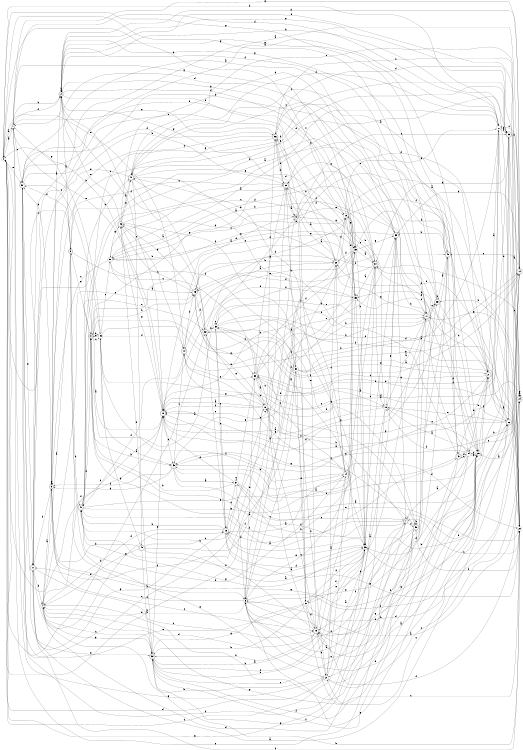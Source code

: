 digraph n47_7 {
__start0 [label="" shape="none"];

rankdir=LR;
size="8,5";

s0 [style="filled", color="black", fillcolor="white" shape="circle", label="0"];
s1 [style="filled", color="black", fillcolor="white" shape="circle", label="1"];
s2 [style="rounded,filled", color="black", fillcolor="white" shape="doublecircle", label="2"];
s3 [style="rounded,filled", color="black", fillcolor="white" shape="doublecircle", label="3"];
s4 [style="filled", color="black", fillcolor="white" shape="circle", label="4"];
s5 [style="rounded,filled", color="black", fillcolor="white" shape="doublecircle", label="5"];
s6 [style="filled", color="black", fillcolor="white" shape="circle", label="6"];
s7 [style="rounded,filled", color="black", fillcolor="white" shape="doublecircle", label="7"];
s8 [style="rounded,filled", color="black", fillcolor="white" shape="doublecircle", label="8"];
s9 [style="rounded,filled", color="black", fillcolor="white" shape="doublecircle", label="9"];
s10 [style="rounded,filled", color="black", fillcolor="white" shape="doublecircle", label="10"];
s11 [style="rounded,filled", color="black", fillcolor="white" shape="doublecircle", label="11"];
s12 [style="rounded,filled", color="black", fillcolor="white" shape="doublecircle", label="12"];
s13 [style="rounded,filled", color="black", fillcolor="white" shape="doublecircle", label="13"];
s14 [style="filled", color="black", fillcolor="white" shape="circle", label="14"];
s15 [style="rounded,filled", color="black", fillcolor="white" shape="doublecircle", label="15"];
s16 [style="filled", color="black", fillcolor="white" shape="circle", label="16"];
s17 [style="rounded,filled", color="black", fillcolor="white" shape="doublecircle", label="17"];
s18 [style="filled", color="black", fillcolor="white" shape="circle", label="18"];
s19 [style="filled", color="black", fillcolor="white" shape="circle", label="19"];
s20 [style="filled", color="black", fillcolor="white" shape="circle", label="20"];
s21 [style="rounded,filled", color="black", fillcolor="white" shape="doublecircle", label="21"];
s22 [style="filled", color="black", fillcolor="white" shape="circle", label="22"];
s23 [style="rounded,filled", color="black", fillcolor="white" shape="doublecircle", label="23"];
s24 [style="rounded,filled", color="black", fillcolor="white" shape="doublecircle", label="24"];
s25 [style="filled", color="black", fillcolor="white" shape="circle", label="25"];
s26 [style="rounded,filled", color="black", fillcolor="white" shape="doublecircle", label="26"];
s27 [style="filled", color="black", fillcolor="white" shape="circle", label="27"];
s28 [style="filled", color="black", fillcolor="white" shape="circle", label="28"];
s29 [style="rounded,filled", color="black", fillcolor="white" shape="doublecircle", label="29"];
s30 [style="filled", color="black", fillcolor="white" shape="circle", label="30"];
s31 [style="filled", color="black", fillcolor="white" shape="circle", label="31"];
s32 [style="rounded,filled", color="black", fillcolor="white" shape="doublecircle", label="32"];
s33 [style="filled", color="black", fillcolor="white" shape="circle", label="33"];
s34 [style="rounded,filled", color="black", fillcolor="white" shape="doublecircle", label="34"];
s35 [style="filled", color="black", fillcolor="white" shape="circle", label="35"];
s36 [style="filled", color="black", fillcolor="white" shape="circle", label="36"];
s37 [style="filled", color="black", fillcolor="white" shape="circle", label="37"];
s38 [style="rounded,filled", color="black", fillcolor="white" shape="doublecircle", label="38"];
s39 [style="rounded,filled", color="black", fillcolor="white" shape="doublecircle", label="39"];
s40 [style="rounded,filled", color="black", fillcolor="white" shape="doublecircle", label="40"];
s41 [style="rounded,filled", color="black", fillcolor="white" shape="doublecircle", label="41"];
s42 [style="rounded,filled", color="black", fillcolor="white" shape="doublecircle", label="42"];
s43 [style="rounded,filled", color="black", fillcolor="white" shape="doublecircle", label="43"];
s44 [style="rounded,filled", color="black", fillcolor="white" shape="doublecircle", label="44"];
s45 [style="rounded,filled", color="black", fillcolor="white" shape="doublecircle", label="45"];
s46 [style="rounded,filled", color="black", fillcolor="white" shape="doublecircle", label="46"];
s47 [style="rounded,filled", color="black", fillcolor="white" shape="doublecircle", label="47"];
s48 [style="rounded,filled", color="black", fillcolor="white" shape="doublecircle", label="48"];
s49 [style="filled", color="black", fillcolor="white" shape="circle", label="49"];
s50 [style="rounded,filled", color="black", fillcolor="white" shape="doublecircle", label="50"];
s51 [style="filled", color="black", fillcolor="white" shape="circle", label="51"];
s52 [style="rounded,filled", color="black", fillcolor="white" shape="doublecircle", label="52"];
s53 [style="filled", color="black", fillcolor="white" shape="circle", label="53"];
s54 [style="filled", color="black", fillcolor="white" shape="circle", label="54"];
s55 [style="rounded,filled", color="black", fillcolor="white" shape="doublecircle", label="55"];
s56 [style="rounded,filled", color="black", fillcolor="white" shape="doublecircle", label="56"];
s57 [style="rounded,filled", color="black", fillcolor="white" shape="doublecircle", label="57"];
s0 -> s1 [label="a"];
s0 -> s22 [label="b"];
s0 -> s36 [label="c"];
s0 -> s52 [label="d"];
s0 -> s57 [label="e"];
s0 -> s3 [label="f"];
s0 -> s40 [label="g"];
s1 -> s0 [label="a"];
s1 -> s2 [label="b"];
s1 -> s57 [label="c"];
s1 -> s22 [label="d"];
s1 -> s10 [label="e"];
s1 -> s2 [label="f"];
s1 -> s12 [label="g"];
s2 -> s3 [label="a"];
s2 -> s2 [label="b"];
s2 -> s54 [label="c"];
s2 -> s33 [label="d"];
s2 -> s23 [label="e"];
s2 -> s19 [label="f"];
s2 -> s35 [label="g"];
s3 -> s4 [label="a"];
s3 -> s41 [label="b"];
s3 -> s38 [label="c"];
s3 -> s17 [label="d"];
s3 -> s27 [label="e"];
s3 -> s57 [label="f"];
s3 -> s26 [label="g"];
s4 -> s5 [label="a"];
s4 -> s40 [label="b"];
s4 -> s32 [label="c"];
s4 -> s7 [label="d"];
s4 -> s45 [label="e"];
s4 -> s10 [label="f"];
s4 -> s32 [label="g"];
s5 -> s2 [label="a"];
s5 -> s6 [label="b"];
s5 -> s15 [label="c"];
s5 -> s57 [label="d"];
s5 -> s23 [label="e"];
s5 -> s11 [label="f"];
s5 -> s5 [label="g"];
s6 -> s7 [label="a"];
s6 -> s24 [label="b"];
s6 -> s30 [label="c"];
s6 -> s38 [label="d"];
s6 -> s4 [label="e"];
s6 -> s5 [label="f"];
s6 -> s23 [label="g"];
s7 -> s8 [label="a"];
s7 -> s16 [label="b"];
s7 -> s32 [label="c"];
s7 -> s50 [label="d"];
s7 -> s26 [label="e"];
s7 -> s8 [label="f"];
s7 -> s32 [label="g"];
s8 -> s9 [label="a"];
s8 -> s43 [label="b"];
s8 -> s49 [label="c"];
s8 -> s49 [label="d"];
s8 -> s3 [label="e"];
s8 -> s21 [label="f"];
s8 -> s29 [label="g"];
s9 -> s10 [label="a"];
s9 -> s6 [label="b"];
s9 -> s23 [label="c"];
s9 -> s26 [label="d"];
s9 -> s34 [label="e"];
s9 -> s31 [label="f"];
s9 -> s34 [label="g"];
s10 -> s11 [label="a"];
s10 -> s1 [label="b"];
s10 -> s2 [label="c"];
s10 -> s43 [label="d"];
s10 -> s35 [label="e"];
s10 -> s0 [label="f"];
s10 -> s46 [label="g"];
s11 -> s12 [label="a"];
s11 -> s55 [label="b"];
s11 -> s15 [label="c"];
s11 -> s4 [label="d"];
s11 -> s32 [label="e"];
s11 -> s20 [label="f"];
s11 -> s13 [label="g"];
s12 -> s13 [label="a"];
s12 -> s55 [label="b"];
s12 -> s22 [label="c"];
s12 -> s2 [label="d"];
s12 -> s40 [label="e"];
s12 -> s6 [label="f"];
s12 -> s43 [label="g"];
s13 -> s14 [label="a"];
s13 -> s41 [label="b"];
s13 -> s37 [label="c"];
s13 -> s4 [label="d"];
s13 -> s53 [label="e"];
s13 -> s36 [label="f"];
s13 -> s20 [label="g"];
s14 -> s15 [label="a"];
s14 -> s41 [label="b"];
s14 -> s53 [label="c"];
s14 -> s20 [label="d"];
s14 -> s47 [label="e"];
s14 -> s49 [label="f"];
s14 -> s47 [label="g"];
s15 -> s16 [label="a"];
s15 -> s41 [label="b"];
s15 -> s53 [label="c"];
s15 -> s4 [label="d"];
s15 -> s57 [label="e"];
s15 -> s32 [label="f"];
s15 -> s27 [label="g"];
s16 -> s10 [label="a"];
s16 -> s17 [label="b"];
s16 -> s57 [label="c"];
s16 -> s56 [label="d"];
s16 -> s52 [label="e"];
s16 -> s10 [label="f"];
s16 -> s44 [label="g"];
s17 -> s18 [label="a"];
s17 -> s55 [label="b"];
s17 -> s39 [label="c"];
s17 -> s25 [label="d"];
s17 -> s27 [label="e"];
s17 -> s2 [label="f"];
s17 -> s28 [label="g"];
s18 -> s10 [label="a"];
s18 -> s19 [label="b"];
s18 -> s25 [label="c"];
s18 -> s16 [label="d"];
s18 -> s55 [label="e"];
s18 -> s57 [label="f"];
s18 -> s0 [label="g"];
s19 -> s20 [label="a"];
s19 -> s0 [label="b"];
s19 -> s51 [label="c"];
s19 -> s35 [label="d"];
s19 -> s22 [label="e"];
s19 -> s21 [label="f"];
s19 -> s33 [label="g"];
s20 -> s21 [label="a"];
s20 -> s39 [label="b"];
s20 -> s7 [label="c"];
s20 -> s56 [label="d"];
s20 -> s2 [label="e"];
s20 -> s50 [label="f"];
s20 -> s17 [label="g"];
s21 -> s22 [label="a"];
s21 -> s54 [label="b"];
s21 -> s38 [label="c"];
s21 -> s35 [label="d"];
s21 -> s35 [label="e"];
s21 -> s43 [label="f"];
s21 -> s15 [label="g"];
s22 -> s11 [label="a"];
s22 -> s23 [label="b"];
s22 -> s51 [label="c"];
s22 -> s26 [label="d"];
s22 -> s23 [label="e"];
s22 -> s38 [label="f"];
s22 -> s10 [label="g"];
s23 -> s24 [label="a"];
s23 -> s12 [label="b"];
s23 -> s20 [label="c"];
s23 -> s6 [label="d"];
s23 -> s10 [label="e"];
s23 -> s5 [label="f"];
s23 -> s34 [label="g"];
s24 -> s25 [label="a"];
s24 -> s24 [label="b"];
s24 -> s56 [label="c"];
s24 -> s38 [label="d"];
s24 -> s47 [label="e"];
s24 -> s15 [label="f"];
s24 -> s24 [label="g"];
s25 -> s18 [label="a"];
s25 -> s26 [label="b"];
s25 -> s54 [label="c"];
s25 -> s15 [label="d"];
s25 -> s34 [label="e"];
s25 -> s21 [label="f"];
s25 -> s6 [label="g"];
s26 -> s11 [label="a"];
s26 -> s2 [label="b"];
s26 -> s27 [label="c"];
s26 -> s28 [label="d"];
s26 -> s18 [label="e"];
s26 -> s52 [label="f"];
s26 -> s16 [label="g"];
s27 -> s25 [label="a"];
s27 -> s4 [label="b"];
s27 -> s12 [label="c"];
s27 -> s0 [label="d"];
s27 -> s14 [label="e"];
s27 -> s28 [label="f"];
s27 -> s1 [label="g"];
s28 -> s29 [label="a"];
s28 -> s45 [label="b"];
s28 -> s6 [label="c"];
s28 -> s19 [label="d"];
s28 -> s29 [label="e"];
s28 -> s13 [label="f"];
s28 -> s14 [label="g"];
s29 -> s9 [label="a"];
s29 -> s30 [label="b"];
s29 -> s3 [label="c"];
s29 -> s19 [label="d"];
s29 -> s56 [label="e"];
s29 -> s11 [label="f"];
s29 -> s2 [label="g"];
s30 -> s20 [label="a"];
s30 -> s27 [label="b"];
s30 -> s0 [label="c"];
s30 -> s12 [label="d"];
s30 -> s31 [label="e"];
s30 -> s45 [label="f"];
s30 -> s12 [label="g"];
s31 -> s24 [label="a"];
s31 -> s32 [label="b"];
s31 -> s20 [label="c"];
s31 -> s15 [label="d"];
s31 -> s57 [label="e"];
s31 -> s36 [label="f"];
s31 -> s32 [label="g"];
s32 -> s33 [label="a"];
s32 -> s20 [label="b"];
s32 -> s36 [label="c"];
s32 -> s46 [label="d"];
s32 -> s36 [label="e"];
s32 -> s39 [label="f"];
s32 -> s10 [label="g"];
s33 -> s34 [label="a"];
s33 -> s36 [label="b"];
s33 -> s43 [label="c"];
s33 -> s28 [label="d"];
s33 -> s44 [label="e"];
s33 -> s21 [label="f"];
s33 -> s55 [label="g"];
s34 -> s35 [label="a"];
s34 -> s13 [label="b"];
s34 -> s19 [label="c"];
s34 -> s1 [label="d"];
s34 -> s29 [label="e"];
s34 -> s45 [label="f"];
s34 -> s18 [label="g"];
s35 -> s36 [label="a"];
s35 -> s10 [label="b"];
s35 -> s6 [label="c"];
s35 -> s56 [label="d"];
s35 -> s10 [label="e"];
s35 -> s53 [label="f"];
s35 -> s1 [label="g"];
s36 -> s27 [label="a"];
s36 -> s25 [label="b"];
s36 -> s34 [label="c"];
s36 -> s31 [label="d"];
s36 -> s13 [label="e"];
s36 -> s37 [label="f"];
s36 -> s41 [label="g"];
s37 -> s25 [label="a"];
s37 -> s8 [label="b"];
s37 -> s37 [label="c"];
s37 -> s10 [label="d"];
s37 -> s7 [label="e"];
s37 -> s6 [label="f"];
s37 -> s38 [label="g"];
s38 -> s16 [label="a"];
s38 -> s39 [label="b"];
s38 -> s18 [label="c"];
s38 -> s26 [label="d"];
s38 -> s55 [label="e"];
s38 -> s33 [label="f"];
s38 -> s29 [label="g"];
s39 -> s40 [label="a"];
s39 -> s39 [label="b"];
s39 -> s47 [label="c"];
s39 -> s25 [label="d"];
s39 -> s29 [label="e"];
s39 -> s10 [label="f"];
s39 -> s0 [label="g"];
s40 -> s41 [label="a"];
s40 -> s55 [label="b"];
s40 -> s47 [label="c"];
s40 -> s10 [label="d"];
s40 -> s6 [label="e"];
s40 -> s42 [label="f"];
s40 -> s2 [label="g"];
s41 -> s42 [label="a"];
s41 -> s47 [label="b"];
s41 -> s52 [label="c"];
s41 -> s8 [label="d"];
s41 -> s33 [label="e"];
s41 -> s36 [label="f"];
s41 -> s34 [label="g"];
s42 -> s43 [label="a"];
s42 -> s21 [label="b"];
s42 -> s24 [label="c"];
s42 -> s54 [label="d"];
s42 -> s45 [label="e"];
s42 -> s32 [label="f"];
s42 -> s4 [label="g"];
s43 -> s37 [label="a"];
s43 -> s14 [label="b"];
s43 -> s44 [label="c"];
s43 -> s25 [label="d"];
s43 -> s20 [label="e"];
s43 -> s5 [label="f"];
s43 -> s5 [label="g"];
s44 -> s28 [label="a"];
s44 -> s22 [label="b"];
s44 -> s38 [label="c"];
s44 -> s41 [label="d"];
s44 -> s0 [label="e"];
s44 -> s45 [label="f"];
s44 -> s36 [label="g"];
s45 -> s40 [label="a"];
s45 -> s8 [label="b"];
s45 -> s46 [label="c"];
s45 -> s52 [label="d"];
s45 -> s16 [label="e"];
s45 -> s24 [label="f"];
s45 -> s46 [label="g"];
s46 -> s47 [label="a"];
s46 -> s44 [label="b"];
s46 -> s33 [label="c"];
s46 -> s17 [label="d"];
s46 -> s2 [label="e"];
s46 -> s31 [label="f"];
s46 -> s47 [label="g"];
s47 -> s28 [label="a"];
s47 -> s9 [label="b"];
s47 -> s48 [label="c"];
s47 -> s42 [label="d"];
s47 -> s5 [label="e"];
s47 -> s22 [label="f"];
s47 -> s33 [label="g"];
s48 -> s17 [label="a"];
s48 -> s32 [label="b"];
s48 -> s16 [label="c"];
s48 -> s5 [label="d"];
s48 -> s4 [label="e"];
s48 -> s19 [label="f"];
s48 -> s49 [label="g"];
s49 -> s43 [label="a"];
s49 -> s50 [label="b"];
s49 -> s51 [label="c"];
s49 -> s44 [label="d"];
s49 -> s8 [label="e"];
s49 -> s12 [label="f"];
s49 -> s0 [label="g"];
s50 -> s17 [label="a"];
s50 -> s50 [label="b"];
s50 -> s6 [label="c"];
s50 -> s31 [label="d"];
s50 -> s1 [label="e"];
s50 -> s6 [label="f"];
s50 -> s10 [label="g"];
s51 -> s45 [label="a"];
s51 -> s23 [label="b"];
s51 -> s5 [label="c"];
s51 -> s33 [label="d"];
s51 -> s25 [label="e"];
s51 -> s30 [label="f"];
s51 -> s46 [label="g"];
s52 -> s46 [label="a"];
s52 -> s53 [label="b"];
s52 -> s13 [label="c"];
s52 -> s19 [label="d"];
s52 -> s50 [label="e"];
s52 -> s2 [label="f"];
s52 -> s38 [label="g"];
s53 -> s36 [label="a"];
s53 -> s17 [label="b"];
s53 -> s13 [label="c"];
s53 -> s20 [label="d"];
s53 -> s53 [label="e"];
s53 -> s17 [label="f"];
s53 -> s36 [label="g"];
s54 -> s7 [label="a"];
s54 -> s15 [label="b"];
s54 -> s42 [label="c"];
s54 -> s36 [label="d"];
s54 -> s34 [label="e"];
s54 -> s18 [label="f"];
s54 -> s25 [label="g"];
s55 -> s41 [label="a"];
s55 -> s51 [label="b"];
s55 -> s8 [label="c"];
s55 -> s51 [label="d"];
s55 -> s36 [label="e"];
s55 -> s15 [label="f"];
s55 -> s7 [label="g"];
s56 -> s21 [label="a"];
s56 -> s28 [label="b"];
s56 -> s8 [label="c"];
s56 -> s9 [label="d"];
s56 -> s1 [label="e"];
s56 -> s29 [label="f"];
s56 -> s47 [label="g"];
s57 -> s17 [label="a"];
s57 -> s29 [label="b"];
s57 -> s49 [label="c"];
s57 -> s56 [label="d"];
s57 -> s11 [label="e"];
s57 -> s33 [label="f"];
s57 -> s13 [label="g"];

}